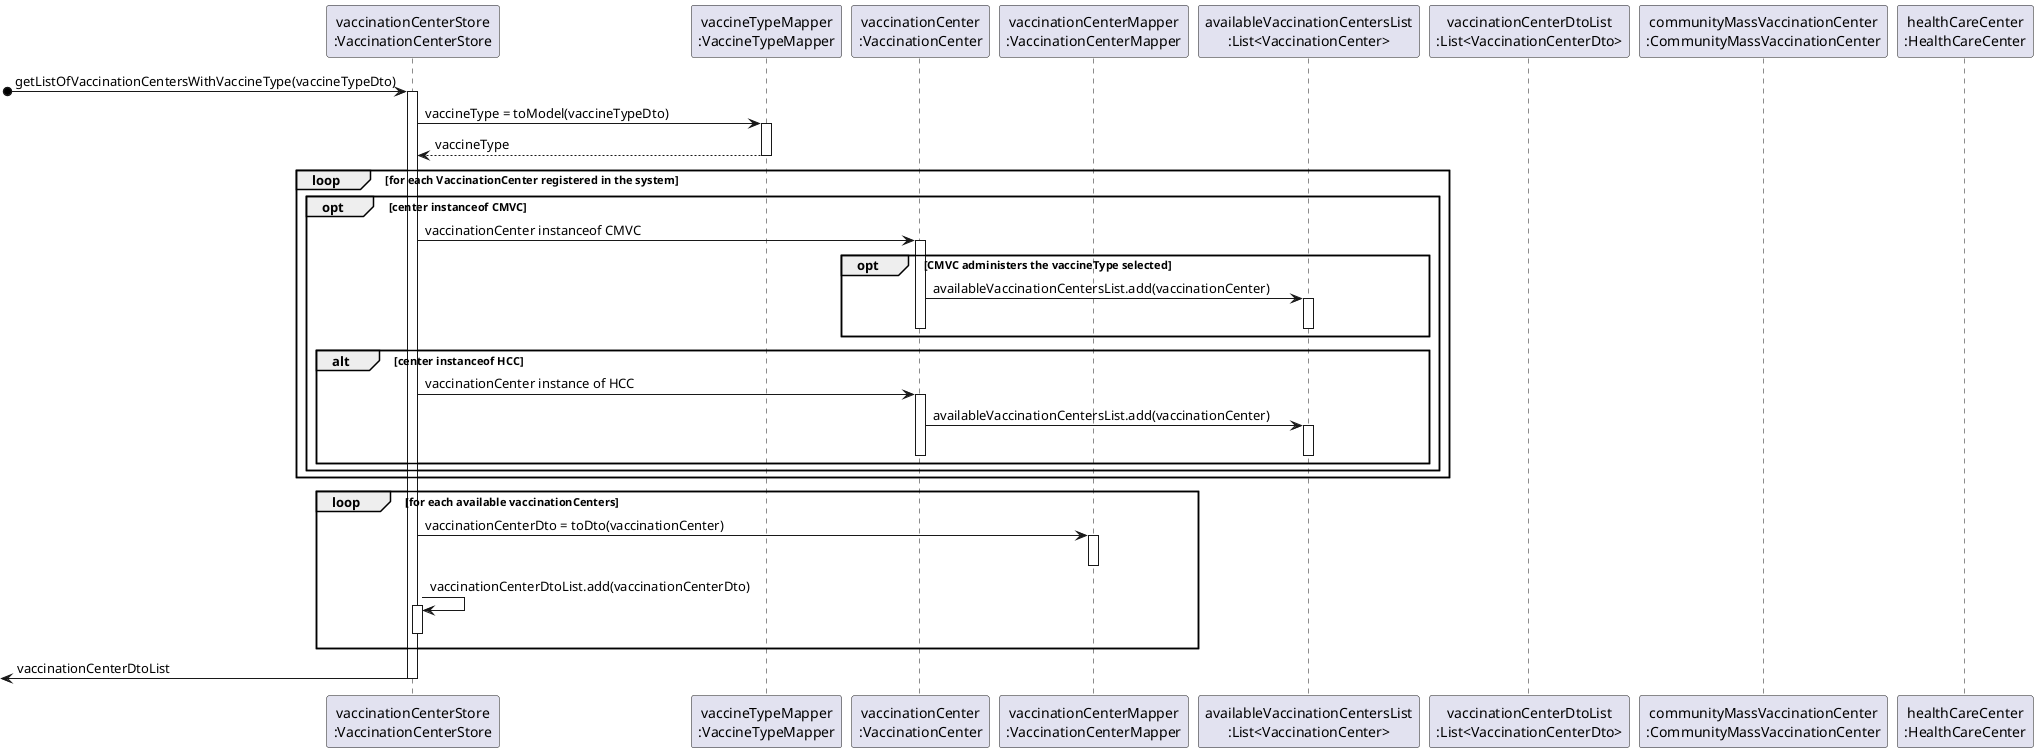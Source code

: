 @startuml SD_VaccinationCenter_toDto_List

participant "vaccinationCenterStore\n:VaccinationCenterStore" as CENTERSTORE
participant "vaccineTypeMapper\n:VaccineTypeMapper" as VACCINEMAPPER
participant "vaccinationCenter\n:VaccinationCenter" as CENTER
participant "vaccinationCenterMapper\n:VaccinationCenterMapper" as CENTERMAPPER
participant "availableVaccinationCentersList\n:List<VaccinationCenter>" as CENTERLIST
participant "vaccinationCenterDtoList\n:List<VaccinationCenterDto>" as CENTERDTOLIST
participant "communityMassVaccinationCenter\n:CommunityMassVaccinationCenter"
participant "healthCareCenter\n:HealthCareCenter" 

[o-> CENTERSTORE : getListOfVaccinationCentersWithVaccineType(vaccineTypeDto)
activate CENTERSTORE

CENTERSTORE -> VACCINEMAPPER : vaccineType = toModel(vaccineTypeDto)
activate VACCINEMAPPER

VACCINEMAPPER --> CENTERSTORE : vaccineType
deactivate VACCINEMAPPER



loop for each VaccinationCenter registered in the system
opt center instanceof CMVC

CENTERSTORE -> CENTER : vaccinationCenter instanceof CMVC
activate CENTER 

opt CMVC administers the vaccineType selected
CENTER -> CENTERLIST : availableVaccinationCentersList.add(vaccinationCenter)
activate CENTERLIST
deactivate CENTERLIST
deactivate CENTER
end

alt center instanceof HCC
CENTERSTORE -> CENTER :  vaccinationCenter instance of HCC
activate CENTER
CENTER -> CENTERLIST : availableVaccinationCentersList.add(vaccinationCenter)
activate CENTERLIST
deactivate CENTERLIST
deactivate CENTER
end
end
end

loop for each available vaccinationCenters

CENTERSTORE -> CENTERMAPPER : vaccinationCenterDto = toDto(vaccinationCenter)
activate CENTERMAPPER
deactivate CENTERMAPPER

CENTERSTORE -> CENTERSTORE : vaccinationCenterDtoList.add(vaccinationCenterDto)
activate CENTERSTORE
deactivate CENTERSTORE

end
[<-CENTERSTORE : vaccinationCenterDtoList
deactivate CENTERSTORE

@enduml